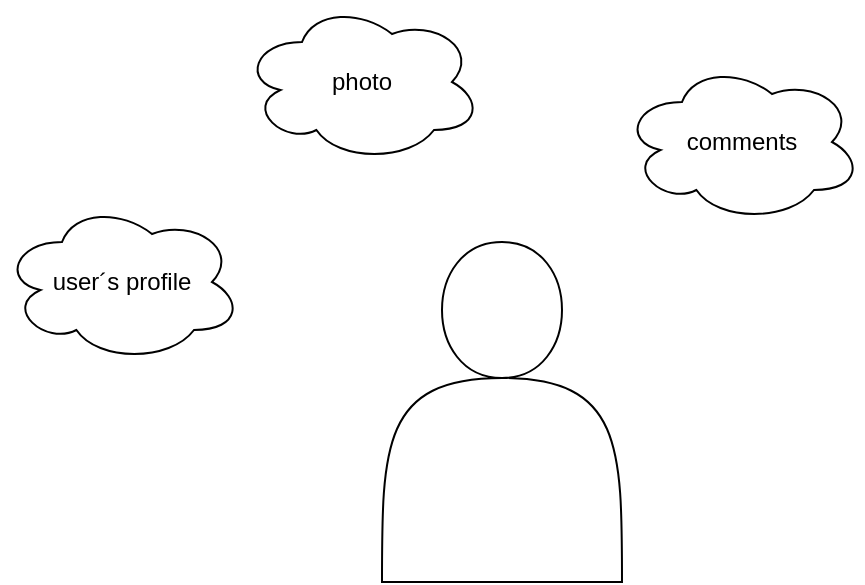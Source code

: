 <mxfile>
    <diagram id="DmGHpAsBDYJvMNP54F3N" name="Page-1">
        <mxGraphModel dx="1067" dy="487" grid="1" gridSize="10" guides="1" tooltips="1" connect="1" arrows="1" fold="1" page="1" pageScale="1" pageWidth="827" pageHeight="1169" math="0" shadow="0">
            <root>
                <mxCell id="0"/>
                <mxCell id="1" parent="0"/>
                <mxCell id="2" value="" style="shape=actor;whiteSpace=wrap;html=1;" parent="1" vertex="1">
                    <mxGeometry x="350" y="340" width="120" height="170" as="geometry"/>
                </mxCell>
                <mxCell id="3" value="user´s profile" style="ellipse;shape=cloud;whiteSpace=wrap;html=1;" parent="1" vertex="1">
                    <mxGeometry x="160" y="320" width="120" height="80" as="geometry"/>
                </mxCell>
                <mxCell id="4" value="comments" style="ellipse;shape=cloud;whiteSpace=wrap;html=1;" parent="1" vertex="1">
                    <mxGeometry x="470" y="250" width="120" height="80" as="geometry"/>
                </mxCell>
                <mxCell id="5" value="photo" style="ellipse;shape=cloud;whiteSpace=wrap;html=1;" parent="1" vertex="1">
                    <mxGeometry x="280" y="220" width="120" height="80" as="geometry"/>
                </mxCell>
            </root>
        </mxGraphModel>
    </diagram>
    <diagram id="7X04SR2r__MUyQ_ihOL9" name="Page-2">
        <mxGraphModel dx="1067" dy="729" grid="1" gridSize="10" guides="1" tooltips="1" connect="1" arrows="1" fold="1" page="1" pageScale="1" pageWidth="827" pageHeight="1169" math="0" shadow="0">
            <root>
                <mxCell id="6Rju6ZOlYKpNsf5ilPlQ-0"/>
                <mxCell id="6Rju6ZOlYKpNsf5ilPlQ-1" parent="6Rju6ZOlYKpNsf5ilPlQ-0"/>
                <mxCell id="iubIlLdmzVvcZpCZdbnn-0" value="user´s profile" style="rounded=0;whiteSpace=wrap;html=1;" vertex="1" parent="6Rju6ZOlYKpNsf5ilPlQ-1">
                    <mxGeometry x="350" y="130" width="120" height="60" as="geometry"/>
                </mxCell>
                <mxCell id="iubIlLdmzVvcZpCZdbnn-1" value="photo" style="rounded=0;whiteSpace=wrap;html=1;" vertex="1" parent="6Rju6ZOlYKpNsf5ilPlQ-1">
                    <mxGeometry x="350" y="310" width="120" height="60" as="geometry"/>
                </mxCell>
                <mxCell id="iubIlLdmzVvcZpCZdbnn-2" value="comments" style="rounded=0;whiteSpace=wrap;html=1;" vertex="1" parent="6Rju6ZOlYKpNsf5ilPlQ-1">
                    <mxGeometry x="354" y="520" width="120" height="60" as="geometry"/>
                </mxCell>
                <mxCell id="iubIlLdmzVvcZpCZdbnn-3" value="password" style="ellipse;whiteSpace=wrap;html=1;" vertex="1" parent="6Rju6ZOlYKpNsf5ilPlQ-1">
                    <mxGeometry x="140" y="120" width="120" height="80" as="geometry"/>
                </mxCell>
                <mxCell id="iubIlLdmzVvcZpCZdbnn-4" value="lName" style="ellipse;whiteSpace=wrap;html=1;" vertex="1" parent="6Rju6ZOlYKpNsf5ilPlQ-1">
                    <mxGeometry x="474" width="120" height="80" as="geometry"/>
                </mxCell>
                <mxCell id="iubIlLdmzVvcZpCZdbnn-5" value="nickname" style="ellipse;whiteSpace=wrap;html=1;" vertex="1" parent="6Rju6ZOlYKpNsf5ilPlQ-1">
                    <mxGeometry x="354" width="120" height="80" as="geometry"/>
                </mxCell>
                <mxCell id="iubIlLdmzVvcZpCZdbnn-6" value="fName" style="ellipse;whiteSpace=wrap;html=1;" vertex="1" parent="6Rju6ZOlYKpNsf5ilPlQ-1">
                    <mxGeometry x="520" y="80" width="120" height="80" as="geometry"/>
                </mxCell>
                <mxCell id="iubIlLdmzVvcZpCZdbnn-7" value="email" style="ellipse;whiteSpace=wrap;html=1;" vertex="1" parent="6Rju6ZOlYKpNsf5ilPlQ-1">
                    <mxGeometry x="140" y="40" width="120" height="80" as="geometry"/>
                </mxCell>
                <mxCell id="iubIlLdmzVvcZpCZdbnn-8" value="date" style="ellipse;whiteSpace=wrap;html=1;" vertex="1" parent="6Rju6ZOlYKpNsf5ilPlQ-1">
                    <mxGeometry x="540" y="515" width="120" height="80" as="geometry"/>
                </mxCell>
                <mxCell id="iubIlLdmzVvcZpCZdbnn-9" value="text" style="ellipse;whiteSpace=wrap;html=1;" vertex="1" parent="6Rju6ZOlYKpNsf5ilPlQ-1">
                    <mxGeometry x="180" y="515" width="120" height="80" as="geometry"/>
                </mxCell>
                <mxCell id="iubIlLdmzVvcZpCZdbnn-10" value="filename" style="ellipse;whiteSpace=wrap;html=1;" vertex="1" parent="6Rju6ZOlYKpNsf5ilPlQ-1">
                    <mxGeometry x="160" y="300" width="120" height="80" as="geometry"/>
                </mxCell>
                <mxCell id="iubIlLdmzVvcZpCZdbnn-11" value="description" style="ellipse;whiteSpace=wrap;html=1;" vertex="1" parent="6Rju6ZOlYKpNsf5ilPlQ-1">
                    <mxGeometry x="530" y="300" width="120" height="80" as="geometry"/>
                </mxCell>
                <mxCell id="iubIlLdmzVvcZpCZdbnn-12" value="coordinants" style="ellipse;whiteSpace=wrap;html=1;" vertex="1" parent="6Rju6ZOlYKpNsf5ilPlQ-1">
                    <mxGeometry x="234" y="390" width="120" height="80" as="geometry"/>
                </mxCell>
            </root>
        </mxGraphModel>
    </diagram>
    <diagram id="MZDId3ZpxSz9jXmpCAGx" name="Page-3">
        <mxGraphModel dx="1067" dy="729" grid="1" gridSize="10" guides="1" tooltips="1" connect="1" arrows="1" fold="1" page="1" pageScale="1" pageWidth="827" pageHeight="1169" math="0" shadow="0">
            <root>
                <mxCell id="aUCkkfDZI8IWUHptfWHz-0"/>
                <mxCell id="aUCkkfDZI8IWUHptfWHz-1" parent="aUCkkfDZI8IWUHptfWHz-0"/>
            </root>
        </mxGraphModel>
    </diagram>
    <diagram id="QP0QHTjdnbvKNpvqMepo" name="Page-4">
        <mxGraphModel dx="1067" dy="729" grid="1" gridSize="10" guides="1" tooltips="1" connect="1" arrows="1" fold="1" page="1" pageScale="1" pageWidth="827" pageHeight="1169" math="0" shadow="0">
            <root>
                <mxCell id="GHFEcCkC3jSOjM2N5uyH-0"/>
                <mxCell id="GHFEcCkC3jSOjM2N5uyH-1" parent="GHFEcCkC3jSOjM2N5uyH-0"/>
            </root>
        </mxGraphModel>
    </diagram>
</mxfile>